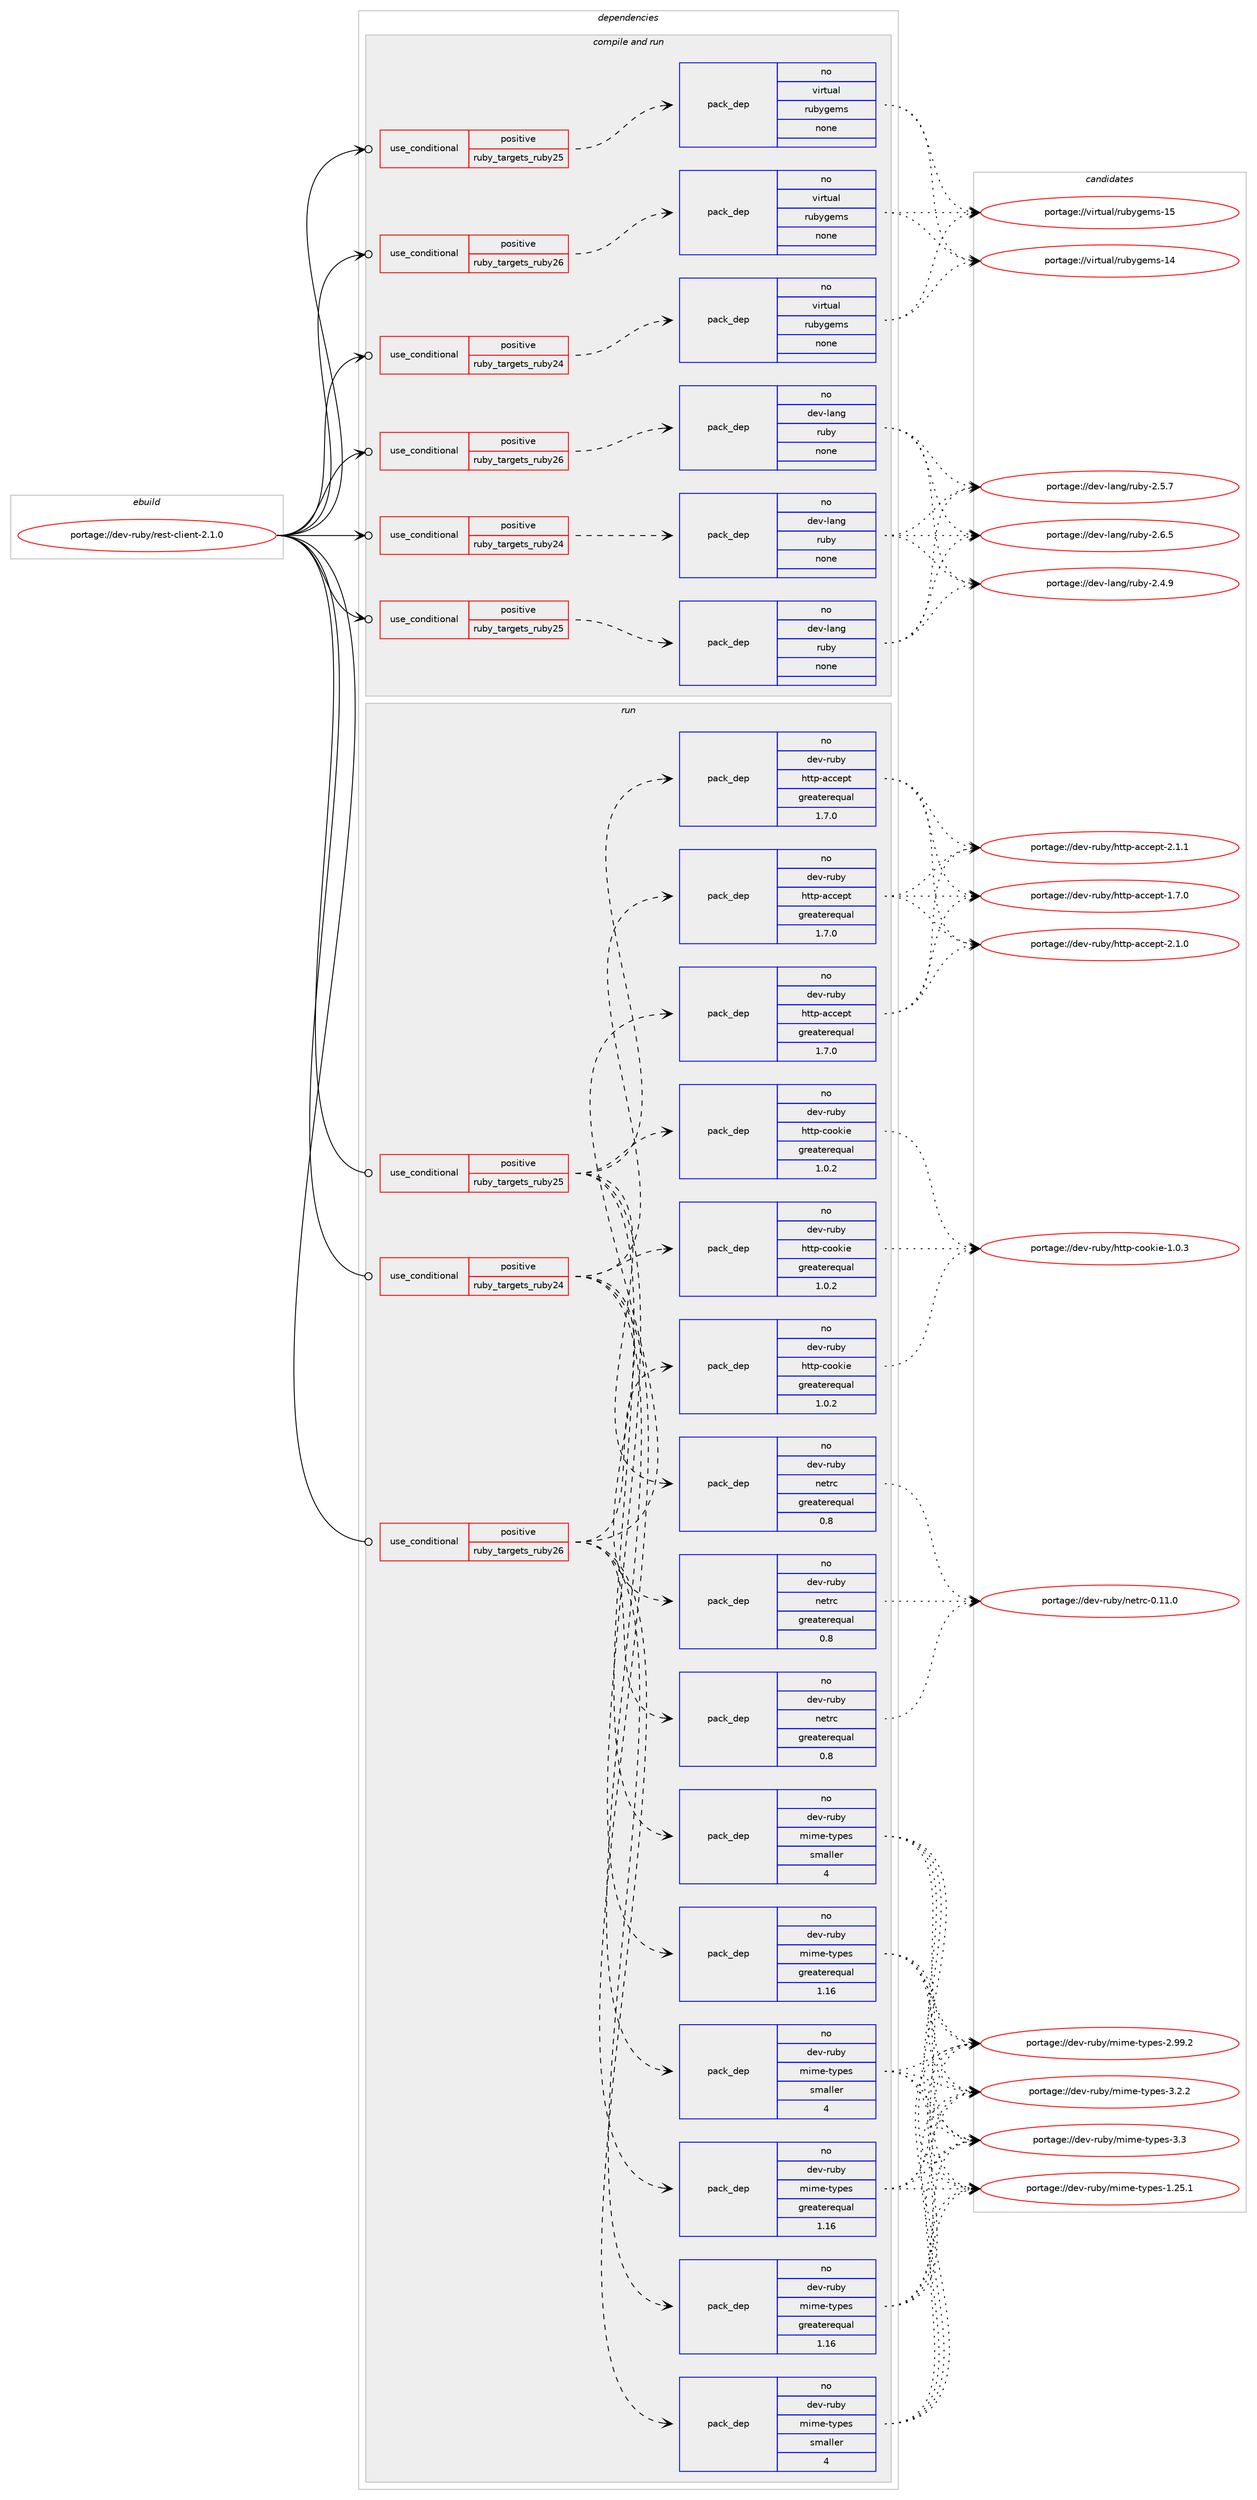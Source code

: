 digraph prolog {

# *************
# Graph options
# *************

newrank=true;
concentrate=true;
compound=true;
graph [rankdir=LR,fontname=Helvetica,fontsize=10,ranksep=1.5];#, ranksep=2.5, nodesep=0.2];
edge  [arrowhead=vee];
node  [fontname=Helvetica,fontsize=10];

# **********
# The ebuild
# **********

subgraph cluster_leftcol {
color=gray;
rank=same;
label=<<i>ebuild</i>>;
id [label="portage://dev-ruby/rest-client-2.1.0", color=red, width=4, href="../dev-ruby/rest-client-2.1.0.svg"];
}

# ****************
# The dependencies
# ****************

subgraph cluster_midcol {
color=gray;
label=<<i>dependencies</i>>;
subgraph cluster_compile {
fillcolor="#eeeeee";
style=filled;
label=<<i>compile</i>>;
}
subgraph cluster_compileandrun {
fillcolor="#eeeeee";
style=filled;
label=<<i>compile and run</i>>;
subgraph cond61431 {
dependency238956 [label=<<TABLE BORDER="0" CELLBORDER="1" CELLSPACING="0" CELLPADDING="4"><TR><TD ROWSPAN="3" CELLPADDING="10">use_conditional</TD></TR><TR><TD>positive</TD></TR><TR><TD>ruby_targets_ruby24</TD></TR></TABLE>>, shape=none, color=red];
subgraph pack173980 {
dependency238957 [label=<<TABLE BORDER="0" CELLBORDER="1" CELLSPACING="0" CELLPADDING="4" WIDTH="220"><TR><TD ROWSPAN="6" CELLPADDING="30">pack_dep</TD></TR><TR><TD WIDTH="110">no</TD></TR><TR><TD>dev-lang</TD></TR><TR><TD>ruby</TD></TR><TR><TD>none</TD></TR><TR><TD></TD></TR></TABLE>>, shape=none, color=blue];
}
dependency238956:e -> dependency238957:w [weight=20,style="dashed",arrowhead="vee"];
}
id:e -> dependency238956:w [weight=20,style="solid",arrowhead="odotvee"];
subgraph cond61432 {
dependency238958 [label=<<TABLE BORDER="0" CELLBORDER="1" CELLSPACING="0" CELLPADDING="4"><TR><TD ROWSPAN="3" CELLPADDING="10">use_conditional</TD></TR><TR><TD>positive</TD></TR><TR><TD>ruby_targets_ruby24</TD></TR></TABLE>>, shape=none, color=red];
subgraph pack173981 {
dependency238959 [label=<<TABLE BORDER="0" CELLBORDER="1" CELLSPACING="0" CELLPADDING="4" WIDTH="220"><TR><TD ROWSPAN="6" CELLPADDING="30">pack_dep</TD></TR><TR><TD WIDTH="110">no</TD></TR><TR><TD>virtual</TD></TR><TR><TD>rubygems</TD></TR><TR><TD>none</TD></TR><TR><TD></TD></TR></TABLE>>, shape=none, color=blue];
}
dependency238958:e -> dependency238959:w [weight=20,style="dashed",arrowhead="vee"];
}
id:e -> dependency238958:w [weight=20,style="solid",arrowhead="odotvee"];
subgraph cond61433 {
dependency238960 [label=<<TABLE BORDER="0" CELLBORDER="1" CELLSPACING="0" CELLPADDING="4"><TR><TD ROWSPAN="3" CELLPADDING="10">use_conditional</TD></TR><TR><TD>positive</TD></TR><TR><TD>ruby_targets_ruby25</TD></TR></TABLE>>, shape=none, color=red];
subgraph pack173982 {
dependency238961 [label=<<TABLE BORDER="0" CELLBORDER="1" CELLSPACING="0" CELLPADDING="4" WIDTH="220"><TR><TD ROWSPAN="6" CELLPADDING="30">pack_dep</TD></TR><TR><TD WIDTH="110">no</TD></TR><TR><TD>dev-lang</TD></TR><TR><TD>ruby</TD></TR><TR><TD>none</TD></TR><TR><TD></TD></TR></TABLE>>, shape=none, color=blue];
}
dependency238960:e -> dependency238961:w [weight=20,style="dashed",arrowhead="vee"];
}
id:e -> dependency238960:w [weight=20,style="solid",arrowhead="odotvee"];
subgraph cond61434 {
dependency238962 [label=<<TABLE BORDER="0" CELLBORDER="1" CELLSPACING="0" CELLPADDING="4"><TR><TD ROWSPAN="3" CELLPADDING="10">use_conditional</TD></TR><TR><TD>positive</TD></TR><TR><TD>ruby_targets_ruby25</TD></TR></TABLE>>, shape=none, color=red];
subgraph pack173983 {
dependency238963 [label=<<TABLE BORDER="0" CELLBORDER="1" CELLSPACING="0" CELLPADDING="4" WIDTH="220"><TR><TD ROWSPAN="6" CELLPADDING="30">pack_dep</TD></TR><TR><TD WIDTH="110">no</TD></TR><TR><TD>virtual</TD></TR><TR><TD>rubygems</TD></TR><TR><TD>none</TD></TR><TR><TD></TD></TR></TABLE>>, shape=none, color=blue];
}
dependency238962:e -> dependency238963:w [weight=20,style="dashed",arrowhead="vee"];
}
id:e -> dependency238962:w [weight=20,style="solid",arrowhead="odotvee"];
subgraph cond61435 {
dependency238964 [label=<<TABLE BORDER="0" CELLBORDER="1" CELLSPACING="0" CELLPADDING="4"><TR><TD ROWSPAN="3" CELLPADDING="10">use_conditional</TD></TR><TR><TD>positive</TD></TR><TR><TD>ruby_targets_ruby26</TD></TR></TABLE>>, shape=none, color=red];
subgraph pack173984 {
dependency238965 [label=<<TABLE BORDER="0" CELLBORDER="1" CELLSPACING="0" CELLPADDING="4" WIDTH="220"><TR><TD ROWSPAN="6" CELLPADDING="30">pack_dep</TD></TR><TR><TD WIDTH="110">no</TD></TR><TR><TD>dev-lang</TD></TR><TR><TD>ruby</TD></TR><TR><TD>none</TD></TR><TR><TD></TD></TR></TABLE>>, shape=none, color=blue];
}
dependency238964:e -> dependency238965:w [weight=20,style="dashed",arrowhead="vee"];
}
id:e -> dependency238964:w [weight=20,style="solid",arrowhead="odotvee"];
subgraph cond61436 {
dependency238966 [label=<<TABLE BORDER="0" CELLBORDER="1" CELLSPACING="0" CELLPADDING="4"><TR><TD ROWSPAN="3" CELLPADDING="10">use_conditional</TD></TR><TR><TD>positive</TD></TR><TR><TD>ruby_targets_ruby26</TD></TR></TABLE>>, shape=none, color=red];
subgraph pack173985 {
dependency238967 [label=<<TABLE BORDER="0" CELLBORDER="1" CELLSPACING="0" CELLPADDING="4" WIDTH="220"><TR><TD ROWSPAN="6" CELLPADDING="30">pack_dep</TD></TR><TR><TD WIDTH="110">no</TD></TR><TR><TD>virtual</TD></TR><TR><TD>rubygems</TD></TR><TR><TD>none</TD></TR><TR><TD></TD></TR></TABLE>>, shape=none, color=blue];
}
dependency238966:e -> dependency238967:w [weight=20,style="dashed",arrowhead="vee"];
}
id:e -> dependency238966:w [weight=20,style="solid",arrowhead="odotvee"];
}
subgraph cluster_run {
fillcolor="#eeeeee";
style=filled;
label=<<i>run</i>>;
subgraph cond61437 {
dependency238968 [label=<<TABLE BORDER="0" CELLBORDER="1" CELLSPACING="0" CELLPADDING="4"><TR><TD ROWSPAN="3" CELLPADDING="10">use_conditional</TD></TR><TR><TD>positive</TD></TR><TR><TD>ruby_targets_ruby24</TD></TR></TABLE>>, shape=none, color=red];
subgraph pack173986 {
dependency238969 [label=<<TABLE BORDER="0" CELLBORDER="1" CELLSPACING="0" CELLPADDING="4" WIDTH="220"><TR><TD ROWSPAN="6" CELLPADDING="30">pack_dep</TD></TR><TR><TD WIDTH="110">no</TD></TR><TR><TD>dev-ruby</TD></TR><TR><TD>http-accept</TD></TR><TR><TD>greaterequal</TD></TR><TR><TD>1.7.0</TD></TR></TABLE>>, shape=none, color=blue];
}
dependency238968:e -> dependency238969:w [weight=20,style="dashed",arrowhead="vee"];
subgraph pack173987 {
dependency238970 [label=<<TABLE BORDER="0" CELLBORDER="1" CELLSPACING="0" CELLPADDING="4" WIDTH="220"><TR><TD ROWSPAN="6" CELLPADDING="30">pack_dep</TD></TR><TR><TD WIDTH="110">no</TD></TR><TR><TD>dev-ruby</TD></TR><TR><TD>http-cookie</TD></TR><TR><TD>greaterequal</TD></TR><TR><TD>1.0.2</TD></TR></TABLE>>, shape=none, color=blue];
}
dependency238968:e -> dependency238970:w [weight=20,style="dashed",arrowhead="vee"];
subgraph pack173988 {
dependency238971 [label=<<TABLE BORDER="0" CELLBORDER="1" CELLSPACING="0" CELLPADDING="4" WIDTH="220"><TR><TD ROWSPAN="6" CELLPADDING="30">pack_dep</TD></TR><TR><TD WIDTH="110">no</TD></TR><TR><TD>dev-ruby</TD></TR><TR><TD>mime-types</TD></TR><TR><TD>greaterequal</TD></TR><TR><TD>1.16</TD></TR></TABLE>>, shape=none, color=blue];
}
dependency238968:e -> dependency238971:w [weight=20,style="dashed",arrowhead="vee"];
subgraph pack173989 {
dependency238972 [label=<<TABLE BORDER="0" CELLBORDER="1" CELLSPACING="0" CELLPADDING="4" WIDTH="220"><TR><TD ROWSPAN="6" CELLPADDING="30">pack_dep</TD></TR><TR><TD WIDTH="110">no</TD></TR><TR><TD>dev-ruby</TD></TR><TR><TD>mime-types</TD></TR><TR><TD>smaller</TD></TR><TR><TD>4</TD></TR></TABLE>>, shape=none, color=blue];
}
dependency238968:e -> dependency238972:w [weight=20,style="dashed",arrowhead="vee"];
subgraph pack173990 {
dependency238973 [label=<<TABLE BORDER="0" CELLBORDER="1" CELLSPACING="0" CELLPADDING="4" WIDTH="220"><TR><TD ROWSPAN="6" CELLPADDING="30">pack_dep</TD></TR><TR><TD WIDTH="110">no</TD></TR><TR><TD>dev-ruby</TD></TR><TR><TD>netrc</TD></TR><TR><TD>greaterequal</TD></TR><TR><TD>0.8</TD></TR></TABLE>>, shape=none, color=blue];
}
dependency238968:e -> dependency238973:w [weight=20,style="dashed",arrowhead="vee"];
}
id:e -> dependency238968:w [weight=20,style="solid",arrowhead="odot"];
subgraph cond61438 {
dependency238974 [label=<<TABLE BORDER="0" CELLBORDER="1" CELLSPACING="0" CELLPADDING="4"><TR><TD ROWSPAN="3" CELLPADDING="10">use_conditional</TD></TR><TR><TD>positive</TD></TR><TR><TD>ruby_targets_ruby25</TD></TR></TABLE>>, shape=none, color=red];
subgraph pack173991 {
dependency238975 [label=<<TABLE BORDER="0" CELLBORDER="1" CELLSPACING="0" CELLPADDING="4" WIDTH="220"><TR><TD ROWSPAN="6" CELLPADDING="30">pack_dep</TD></TR><TR><TD WIDTH="110">no</TD></TR><TR><TD>dev-ruby</TD></TR><TR><TD>http-accept</TD></TR><TR><TD>greaterequal</TD></TR><TR><TD>1.7.0</TD></TR></TABLE>>, shape=none, color=blue];
}
dependency238974:e -> dependency238975:w [weight=20,style="dashed",arrowhead="vee"];
subgraph pack173992 {
dependency238976 [label=<<TABLE BORDER="0" CELLBORDER="1" CELLSPACING="0" CELLPADDING="4" WIDTH="220"><TR><TD ROWSPAN="6" CELLPADDING="30">pack_dep</TD></TR><TR><TD WIDTH="110">no</TD></TR><TR><TD>dev-ruby</TD></TR><TR><TD>http-cookie</TD></TR><TR><TD>greaterequal</TD></TR><TR><TD>1.0.2</TD></TR></TABLE>>, shape=none, color=blue];
}
dependency238974:e -> dependency238976:w [weight=20,style="dashed",arrowhead="vee"];
subgraph pack173993 {
dependency238977 [label=<<TABLE BORDER="0" CELLBORDER="1" CELLSPACING="0" CELLPADDING="4" WIDTH="220"><TR><TD ROWSPAN="6" CELLPADDING="30">pack_dep</TD></TR><TR><TD WIDTH="110">no</TD></TR><TR><TD>dev-ruby</TD></TR><TR><TD>mime-types</TD></TR><TR><TD>greaterequal</TD></TR><TR><TD>1.16</TD></TR></TABLE>>, shape=none, color=blue];
}
dependency238974:e -> dependency238977:w [weight=20,style="dashed",arrowhead="vee"];
subgraph pack173994 {
dependency238978 [label=<<TABLE BORDER="0" CELLBORDER="1" CELLSPACING="0" CELLPADDING="4" WIDTH="220"><TR><TD ROWSPAN="6" CELLPADDING="30">pack_dep</TD></TR><TR><TD WIDTH="110">no</TD></TR><TR><TD>dev-ruby</TD></TR><TR><TD>mime-types</TD></TR><TR><TD>smaller</TD></TR><TR><TD>4</TD></TR></TABLE>>, shape=none, color=blue];
}
dependency238974:e -> dependency238978:w [weight=20,style="dashed",arrowhead="vee"];
subgraph pack173995 {
dependency238979 [label=<<TABLE BORDER="0" CELLBORDER="1" CELLSPACING="0" CELLPADDING="4" WIDTH="220"><TR><TD ROWSPAN="6" CELLPADDING="30">pack_dep</TD></TR><TR><TD WIDTH="110">no</TD></TR><TR><TD>dev-ruby</TD></TR><TR><TD>netrc</TD></TR><TR><TD>greaterequal</TD></TR><TR><TD>0.8</TD></TR></TABLE>>, shape=none, color=blue];
}
dependency238974:e -> dependency238979:w [weight=20,style="dashed",arrowhead="vee"];
}
id:e -> dependency238974:w [weight=20,style="solid",arrowhead="odot"];
subgraph cond61439 {
dependency238980 [label=<<TABLE BORDER="0" CELLBORDER="1" CELLSPACING="0" CELLPADDING="4"><TR><TD ROWSPAN="3" CELLPADDING="10">use_conditional</TD></TR><TR><TD>positive</TD></TR><TR><TD>ruby_targets_ruby26</TD></TR></TABLE>>, shape=none, color=red];
subgraph pack173996 {
dependency238981 [label=<<TABLE BORDER="0" CELLBORDER="1" CELLSPACING="0" CELLPADDING="4" WIDTH="220"><TR><TD ROWSPAN="6" CELLPADDING="30">pack_dep</TD></TR><TR><TD WIDTH="110">no</TD></TR><TR><TD>dev-ruby</TD></TR><TR><TD>http-accept</TD></TR><TR><TD>greaterequal</TD></TR><TR><TD>1.7.0</TD></TR></TABLE>>, shape=none, color=blue];
}
dependency238980:e -> dependency238981:w [weight=20,style="dashed",arrowhead="vee"];
subgraph pack173997 {
dependency238982 [label=<<TABLE BORDER="0" CELLBORDER="1" CELLSPACING="0" CELLPADDING="4" WIDTH="220"><TR><TD ROWSPAN="6" CELLPADDING="30">pack_dep</TD></TR><TR><TD WIDTH="110">no</TD></TR><TR><TD>dev-ruby</TD></TR><TR><TD>http-cookie</TD></TR><TR><TD>greaterequal</TD></TR><TR><TD>1.0.2</TD></TR></TABLE>>, shape=none, color=blue];
}
dependency238980:e -> dependency238982:w [weight=20,style="dashed",arrowhead="vee"];
subgraph pack173998 {
dependency238983 [label=<<TABLE BORDER="0" CELLBORDER="1" CELLSPACING="0" CELLPADDING="4" WIDTH="220"><TR><TD ROWSPAN="6" CELLPADDING="30">pack_dep</TD></TR><TR><TD WIDTH="110">no</TD></TR><TR><TD>dev-ruby</TD></TR><TR><TD>mime-types</TD></TR><TR><TD>greaterequal</TD></TR><TR><TD>1.16</TD></TR></TABLE>>, shape=none, color=blue];
}
dependency238980:e -> dependency238983:w [weight=20,style="dashed",arrowhead="vee"];
subgraph pack173999 {
dependency238984 [label=<<TABLE BORDER="0" CELLBORDER="1" CELLSPACING="0" CELLPADDING="4" WIDTH="220"><TR><TD ROWSPAN="6" CELLPADDING="30">pack_dep</TD></TR><TR><TD WIDTH="110">no</TD></TR><TR><TD>dev-ruby</TD></TR><TR><TD>mime-types</TD></TR><TR><TD>smaller</TD></TR><TR><TD>4</TD></TR></TABLE>>, shape=none, color=blue];
}
dependency238980:e -> dependency238984:w [weight=20,style="dashed",arrowhead="vee"];
subgraph pack174000 {
dependency238985 [label=<<TABLE BORDER="0" CELLBORDER="1" CELLSPACING="0" CELLPADDING="4" WIDTH="220"><TR><TD ROWSPAN="6" CELLPADDING="30">pack_dep</TD></TR><TR><TD WIDTH="110">no</TD></TR><TR><TD>dev-ruby</TD></TR><TR><TD>netrc</TD></TR><TR><TD>greaterequal</TD></TR><TR><TD>0.8</TD></TR></TABLE>>, shape=none, color=blue];
}
dependency238980:e -> dependency238985:w [weight=20,style="dashed",arrowhead="vee"];
}
id:e -> dependency238980:w [weight=20,style="solid",arrowhead="odot"];
}
}

# **************
# The candidates
# **************

subgraph cluster_choices {
rank=same;
color=gray;
label=<<i>candidates</i>>;

subgraph choice173980 {
color=black;
nodesep=1;
choiceportage10010111845108971101034711411798121455046524657 [label="portage://dev-lang/ruby-2.4.9", color=red, width=4,href="../dev-lang/ruby-2.4.9.svg"];
choiceportage10010111845108971101034711411798121455046534655 [label="portage://dev-lang/ruby-2.5.7", color=red, width=4,href="../dev-lang/ruby-2.5.7.svg"];
choiceportage10010111845108971101034711411798121455046544653 [label="portage://dev-lang/ruby-2.6.5", color=red, width=4,href="../dev-lang/ruby-2.6.5.svg"];
dependency238957:e -> choiceportage10010111845108971101034711411798121455046524657:w [style=dotted,weight="100"];
dependency238957:e -> choiceportage10010111845108971101034711411798121455046534655:w [style=dotted,weight="100"];
dependency238957:e -> choiceportage10010111845108971101034711411798121455046544653:w [style=dotted,weight="100"];
}
subgraph choice173981 {
color=black;
nodesep=1;
choiceportage118105114116117971084711411798121103101109115454952 [label="portage://virtual/rubygems-14", color=red, width=4,href="../virtual/rubygems-14.svg"];
choiceportage118105114116117971084711411798121103101109115454953 [label="portage://virtual/rubygems-15", color=red, width=4,href="../virtual/rubygems-15.svg"];
dependency238959:e -> choiceportage118105114116117971084711411798121103101109115454952:w [style=dotted,weight="100"];
dependency238959:e -> choiceportage118105114116117971084711411798121103101109115454953:w [style=dotted,weight="100"];
}
subgraph choice173982 {
color=black;
nodesep=1;
choiceportage10010111845108971101034711411798121455046524657 [label="portage://dev-lang/ruby-2.4.9", color=red, width=4,href="../dev-lang/ruby-2.4.9.svg"];
choiceportage10010111845108971101034711411798121455046534655 [label="portage://dev-lang/ruby-2.5.7", color=red, width=4,href="../dev-lang/ruby-2.5.7.svg"];
choiceportage10010111845108971101034711411798121455046544653 [label="portage://dev-lang/ruby-2.6.5", color=red, width=4,href="../dev-lang/ruby-2.6.5.svg"];
dependency238961:e -> choiceportage10010111845108971101034711411798121455046524657:w [style=dotted,weight="100"];
dependency238961:e -> choiceportage10010111845108971101034711411798121455046534655:w [style=dotted,weight="100"];
dependency238961:e -> choiceportage10010111845108971101034711411798121455046544653:w [style=dotted,weight="100"];
}
subgraph choice173983 {
color=black;
nodesep=1;
choiceportage118105114116117971084711411798121103101109115454952 [label="portage://virtual/rubygems-14", color=red, width=4,href="../virtual/rubygems-14.svg"];
choiceportage118105114116117971084711411798121103101109115454953 [label="portage://virtual/rubygems-15", color=red, width=4,href="../virtual/rubygems-15.svg"];
dependency238963:e -> choiceportage118105114116117971084711411798121103101109115454952:w [style=dotted,weight="100"];
dependency238963:e -> choiceportage118105114116117971084711411798121103101109115454953:w [style=dotted,weight="100"];
}
subgraph choice173984 {
color=black;
nodesep=1;
choiceportage10010111845108971101034711411798121455046524657 [label="portage://dev-lang/ruby-2.4.9", color=red, width=4,href="../dev-lang/ruby-2.4.9.svg"];
choiceportage10010111845108971101034711411798121455046534655 [label="portage://dev-lang/ruby-2.5.7", color=red, width=4,href="../dev-lang/ruby-2.5.7.svg"];
choiceportage10010111845108971101034711411798121455046544653 [label="portage://dev-lang/ruby-2.6.5", color=red, width=4,href="../dev-lang/ruby-2.6.5.svg"];
dependency238965:e -> choiceportage10010111845108971101034711411798121455046524657:w [style=dotted,weight="100"];
dependency238965:e -> choiceportage10010111845108971101034711411798121455046534655:w [style=dotted,weight="100"];
dependency238965:e -> choiceportage10010111845108971101034711411798121455046544653:w [style=dotted,weight="100"];
}
subgraph choice173985 {
color=black;
nodesep=1;
choiceportage118105114116117971084711411798121103101109115454952 [label="portage://virtual/rubygems-14", color=red, width=4,href="../virtual/rubygems-14.svg"];
choiceportage118105114116117971084711411798121103101109115454953 [label="portage://virtual/rubygems-15", color=red, width=4,href="../virtual/rubygems-15.svg"];
dependency238967:e -> choiceportage118105114116117971084711411798121103101109115454952:w [style=dotted,weight="100"];
dependency238967:e -> choiceportage118105114116117971084711411798121103101109115454953:w [style=dotted,weight="100"];
}
subgraph choice173986 {
color=black;
nodesep=1;
choiceportage10010111845114117981214710411611611245979999101112116454946554648 [label="portage://dev-ruby/http-accept-1.7.0", color=red, width=4,href="../dev-ruby/http-accept-1.7.0.svg"];
choiceportage10010111845114117981214710411611611245979999101112116455046494648 [label="portage://dev-ruby/http-accept-2.1.0", color=red, width=4,href="../dev-ruby/http-accept-2.1.0.svg"];
choiceportage10010111845114117981214710411611611245979999101112116455046494649 [label="portage://dev-ruby/http-accept-2.1.1", color=red, width=4,href="../dev-ruby/http-accept-2.1.1.svg"];
dependency238969:e -> choiceportage10010111845114117981214710411611611245979999101112116454946554648:w [style=dotted,weight="100"];
dependency238969:e -> choiceportage10010111845114117981214710411611611245979999101112116455046494648:w [style=dotted,weight="100"];
dependency238969:e -> choiceportage10010111845114117981214710411611611245979999101112116455046494649:w [style=dotted,weight="100"];
}
subgraph choice173987 {
color=black;
nodesep=1;
choiceportage1001011184511411798121471041161161124599111111107105101454946484651 [label="portage://dev-ruby/http-cookie-1.0.3", color=red, width=4,href="../dev-ruby/http-cookie-1.0.3.svg"];
dependency238970:e -> choiceportage1001011184511411798121471041161161124599111111107105101454946484651:w [style=dotted,weight="100"];
}
subgraph choice173988 {
color=black;
nodesep=1;
choiceportage1001011184511411798121471091051091014511612111210111545494650534649 [label="portage://dev-ruby/mime-types-1.25.1", color=red, width=4,href="../dev-ruby/mime-types-1.25.1.svg"];
choiceportage1001011184511411798121471091051091014511612111210111545504657574650 [label="portage://dev-ruby/mime-types-2.99.2", color=red, width=4,href="../dev-ruby/mime-types-2.99.2.svg"];
choiceportage10010111845114117981214710910510910145116121112101115455146504650 [label="portage://dev-ruby/mime-types-3.2.2", color=red, width=4,href="../dev-ruby/mime-types-3.2.2.svg"];
choiceportage1001011184511411798121471091051091014511612111210111545514651 [label="portage://dev-ruby/mime-types-3.3", color=red, width=4,href="../dev-ruby/mime-types-3.3.svg"];
dependency238971:e -> choiceportage1001011184511411798121471091051091014511612111210111545494650534649:w [style=dotted,weight="100"];
dependency238971:e -> choiceportage1001011184511411798121471091051091014511612111210111545504657574650:w [style=dotted,weight="100"];
dependency238971:e -> choiceportage10010111845114117981214710910510910145116121112101115455146504650:w [style=dotted,weight="100"];
dependency238971:e -> choiceportage1001011184511411798121471091051091014511612111210111545514651:w [style=dotted,weight="100"];
}
subgraph choice173989 {
color=black;
nodesep=1;
choiceportage1001011184511411798121471091051091014511612111210111545494650534649 [label="portage://dev-ruby/mime-types-1.25.1", color=red, width=4,href="../dev-ruby/mime-types-1.25.1.svg"];
choiceportage1001011184511411798121471091051091014511612111210111545504657574650 [label="portage://dev-ruby/mime-types-2.99.2", color=red, width=4,href="../dev-ruby/mime-types-2.99.2.svg"];
choiceportage10010111845114117981214710910510910145116121112101115455146504650 [label="portage://dev-ruby/mime-types-3.2.2", color=red, width=4,href="../dev-ruby/mime-types-3.2.2.svg"];
choiceportage1001011184511411798121471091051091014511612111210111545514651 [label="portage://dev-ruby/mime-types-3.3", color=red, width=4,href="../dev-ruby/mime-types-3.3.svg"];
dependency238972:e -> choiceportage1001011184511411798121471091051091014511612111210111545494650534649:w [style=dotted,weight="100"];
dependency238972:e -> choiceportage1001011184511411798121471091051091014511612111210111545504657574650:w [style=dotted,weight="100"];
dependency238972:e -> choiceportage10010111845114117981214710910510910145116121112101115455146504650:w [style=dotted,weight="100"];
dependency238972:e -> choiceportage1001011184511411798121471091051091014511612111210111545514651:w [style=dotted,weight="100"];
}
subgraph choice173990 {
color=black;
nodesep=1;
choiceportage1001011184511411798121471101011161149945484649494648 [label="portage://dev-ruby/netrc-0.11.0", color=red, width=4,href="../dev-ruby/netrc-0.11.0.svg"];
dependency238973:e -> choiceportage1001011184511411798121471101011161149945484649494648:w [style=dotted,weight="100"];
}
subgraph choice173991 {
color=black;
nodesep=1;
choiceportage10010111845114117981214710411611611245979999101112116454946554648 [label="portage://dev-ruby/http-accept-1.7.0", color=red, width=4,href="../dev-ruby/http-accept-1.7.0.svg"];
choiceportage10010111845114117981214710411611611245979999101112116455046494648 [label="portage://dev-ruby/http-accept-2.1.0", color=red, width=4,href="../dev-ruby/http-accept-2.1.0.svg"];
choiceportage10010111845114117981214710411611611245979999101112116455046494649 [label="portage://dev-ruby/http-accept-2.1.1", color=red, width=4,href="../dev-ruby/http-accept-2.1.1.svg"];
dependency238975:e -> choiceportage10010111845114117981214710411611611245979999101112116454946554648:w [style=dotted,weight="100"];
dependency238975:e -> choiceportage10010111845114117981214710411611611245979999101112116455046494648:w [style=dotted,weight="100"];
dependency238975:e -> choiceportage10010111845114117981214710411611611245979999101112116455046494649:w [style=dotted,weight="100"];
}
subgraph choice173992 {
color=black;
nodesep=1;
choiceportage1001011184511411798121471041161161124599111111107105101454946484651 [label="portage://dev-ruby/http-cookie-1.0.3", color=red, width=4,href="../dev-ruby/http-cookie-1.0.3.svg"];
dependency238976:e -> choiceportage1001011184511411798121471041161161124599111111107105101454946484651:w [style=dotted,weight="100"];
}
subgraph choice173993 {
color=black;
nodesep=1;
choiceportage1001011184511411798121471091051091014511612111210111545494650534649 [label="portage://dev-ruby/mime-types-1.25.1", color=red, width=4,href="../dev-ruby/mime-types-1.25.1.svg"];
choiceportage1001011184511411798121471091051091014511612111210111545504657574650 [label="portage://dev-ruby/mime-types-2.99.2", color=red, width=4,href="../dev-ruby/mime-types-2.99.2.svg"];
choiceportage10010111845114117981214710910510910145116121112101115455146504650 [label="portage://dev-ruby/mime-types-3.2.2", color=red, width=4,href="../dev-ruby/mime-types-3.2.2.svg"];
choiceportage1001011184511411798121471091051091014511612111210111545514651 [label="portage://dev-ruby/mime-types-3.3", color=red, width=4,href="../dev-ruby/mime-types-3.3.svg"];
dependency238977:e -> choiceportage1001011184511411798121471091051091014511612111210111545494650534649:w [style=dotted,weight="100"];
dependency238977:e -> choiceportage1001011184511411798121471091051091014511612111210111545504657574650:w [style=dotted,weight="100"];
dependency238977:e -> choiceportage10010111845114117981214710910510910145116121112101115455146504650:w [style=dotted,weight="100"];
dependency238977:e -> choiceportage1001011184511411798121471091051091014511612111210111545514651:w [style=dotted,weight="100"];
}
subgraph choice173994 {
color=black;
nodesep=1;
choiceportage1001011184511411798121471091051091014511612111210111545494650534649 [label="portage://dev-ruby/mime-types-1.25.1", color=red, width=4,href="../dev-ruby/mime-types-1.25.1.svg"];
choiceportage1001011184511411798121471091051091014511612111210111545504657574650 [label="portage://dev-ruby/mime-types-2.99.2", color=red, width=4,href="../dev-ruby/mime-types-2.99.2.svg"];
choiceportage10010111845114117981214710910510910145116121112101115455146504650 [label="portage://dev-ruby/mime-types-3.2.2", color=red, width=4,href="../dev-ruby/mime-types-3.2.2.svg"];
choiceportage1001011184511411798121471091051091014511612111210111545514651 [label="portage://dev-ruby/mime-types-3.3", color=red, width=4,href="../dev-ruby/mime-types-3.3.svg"];
dependency238978:e -> choiceportage1001011184511411798121471091051091014511612111210111545494650534649:w [style=dotted,weight="100"];
dependency238978:e -> choiceportage1001011184511411798121471091051091014511612111210111545504657574650:w [style=dotted,weight="100"];
dependency238978:e -> choiceportage10010111845114117981214710910510910145116121112101115455146504650:w [style=dotted,weight="100"];
dependency238978:e -> choiceportage1001011184511411798121471091051091014511612111210111545514651:w [style=dotted,weight="100"];
}
subgraph choice173995 {
color=black;
nodesep=1;
choiceportage1001011184511411798121471101011161149945484649494648 [label="portage://dev-ruby/netrc-0.11.0", color=red, width=4,href="../dev-ruby/netrc-0.11.0.svg"];
dependency238979:e -> choiceportage1001011184511411798121471101011161149945484649494648:w [style=dotted,weight="100"];
}
subgraph choice173996 {
color=black;
nodesep=1;
choiceportage10010111845114117981214710411611611245979999101112116454946554648 [label="portage://dev-ruby/http-accept-1.7.0", color=red, width=4,href="../dev-ruby/http-accept-1.7.0.svg"];
choiceportage10010111845114117981214710411611611245979999101112116455046494648 [label="portage://dev-ruby/http-accept-2.1.0", color=red, width=4,href="../dev-ruby/http-accept-2.1.0.svg"];
choiceportage10010111845114117981214710411611611245979999101112116455046494649 [label="portage://dev-ruby/http-accept-2.1.1", color=red, width=4,href="../dev-ruby/http-accept-2.1.1.svg"];
dependency238981:e -> choiceportage10010111845114117981214710411611611245979999101112116454946554648:w [style=dotted,weight="100"];
dependency238981:e -> choiceportage10010111845114117981214710411611611245979999101112116455046494648:w [style=dotted,weight="100"];
dependency238981:e -> choiceportage10010111845114117981214710411611611245979999101112116455046494649:w [style=dotted,weight="100"];
}
subgraph choice173997 {
color=black;
nodesep=1;
choiceportage1001011184511411798121471041161161124599111111107105101454946484651 [label="portage://dev-ruby/http-cookie-1.0.3", color=red, width=4,href="../dev-ruby/http-cookie-1.0.3.svg"];
dependency238982:e -> choiceportage1001011184511411798121471041161161124599111111107105101454946484651:w [style=dotted,weight="100"];
}
subgraph choice173998 {
color=black;
nodesep=1;
choiceportage1001011184511411798121471091051091014511612111210111545494650534649 [label="portage://dev-ruby/mime-types-1.25.1", color=red, width=4,href="../dev-ruby/mime-types-1.25.1.svg"];
choiceportage1001011184511411798121471091051091014511612111210111545504657574650 [label="portage://dev-ruby/mime-types-2.99.2", color=red, width=4,href="../dev-ruby/mime-types-2.99.2.svg"];
choiceportage10010111845114117981214710910510910145116121112101115455146504650 [label="portage://dev-ruby/mime-types-3.2.2", color=red, width=4,href="../dev-ruby/mime-types-3.2.2.svg"];
choiceportage1001011184511411798121471091051091014511612111210111545514651 [label="portage://dev-ruby/mime-types-3.3", color=red, width=4,href="../dev-ruby/mime-types-3.3.svg"];
dependency238983:e -> choiceportage1001011184511411798121471091051091014511612111210111545494650534649:w [style=dotted,weight="100"];
dependency238983:e -> choiceportage1001011184511411798121471091051091014511612111210111545504657574650:w [style=dotted,weight="100"];
dependency238983:e -> choiceportage10010111845114117981214710910510910145116121112101115455146504650:w [style=dotted,weight="100"];
dependency238983:e -> choiceportage1001011184511411798121471091051091014511612111210111545514651:w [style=dotted,weight="100"];
}
subgraph choice173999 {
color=black;
nodesep=1;
choiceportage1001011184511411798121471091051091014511612111210111545494650534649 [label="portage://dev-ruby/mime-types-1.25.1", color=red, width=4,href="../dev-ruby/mime-types-1.25.1.svg"];
choiceportage1001011184511411798121471091051091014511612111210111545504657574650 [label="portage://dev-ruby/mime-types-2.99.2", color=red, width=4,href="../dev-ruby/mime-types-2.99.2.svg"];
choiceportage10010111845114117981214710910510910145116121112101115455146504650 [label="portage://dev-ruby/mime-types-3.2.2", color=red, width=4,href="../dev-ruby/mime-types-3.2.2.svg"];
choiceportage1001011184511411798121471091051091014511612111210111545514651 [label="portage://dev-ruby/mime-types-3.3", color=red, width=4,href="../dev-ruby/mime-types-3.3.svg"];
dependency238984:e -> choiceportage1001011184511411798121471091051091014511612111210111545494650534649:w [style=dotted,weight="100"];
dependency238984:e -> choiceportage1001011184511411798121471091051091014511612111210111545504657574650:w [style=dotted,weight="100"];
dependency238984:e -> choiceportage10010111845114117981214710910510910145116121112101115455146504650:w [style=dotted,weight="100"];
dependency238984:e -> choiceportage1001011184511411798121471091051091014511612111210111545514651:w [style=dotted,weight="100"];
}
subgraph choice174000 {
color=black;
nodesep=1;
choiceportage1001011184511411798121471101011161149945484649494648 [label="portage://dev-ruby/netrc-0.11.0", color=red, width=4,href="../dev-ruby/netrc-0.11.0.svg"];
dependency238985:e -> choiceportage1001011184511411798121471101011161149945484649494648:w [style=dotted,weight="100"];
}
}

}
